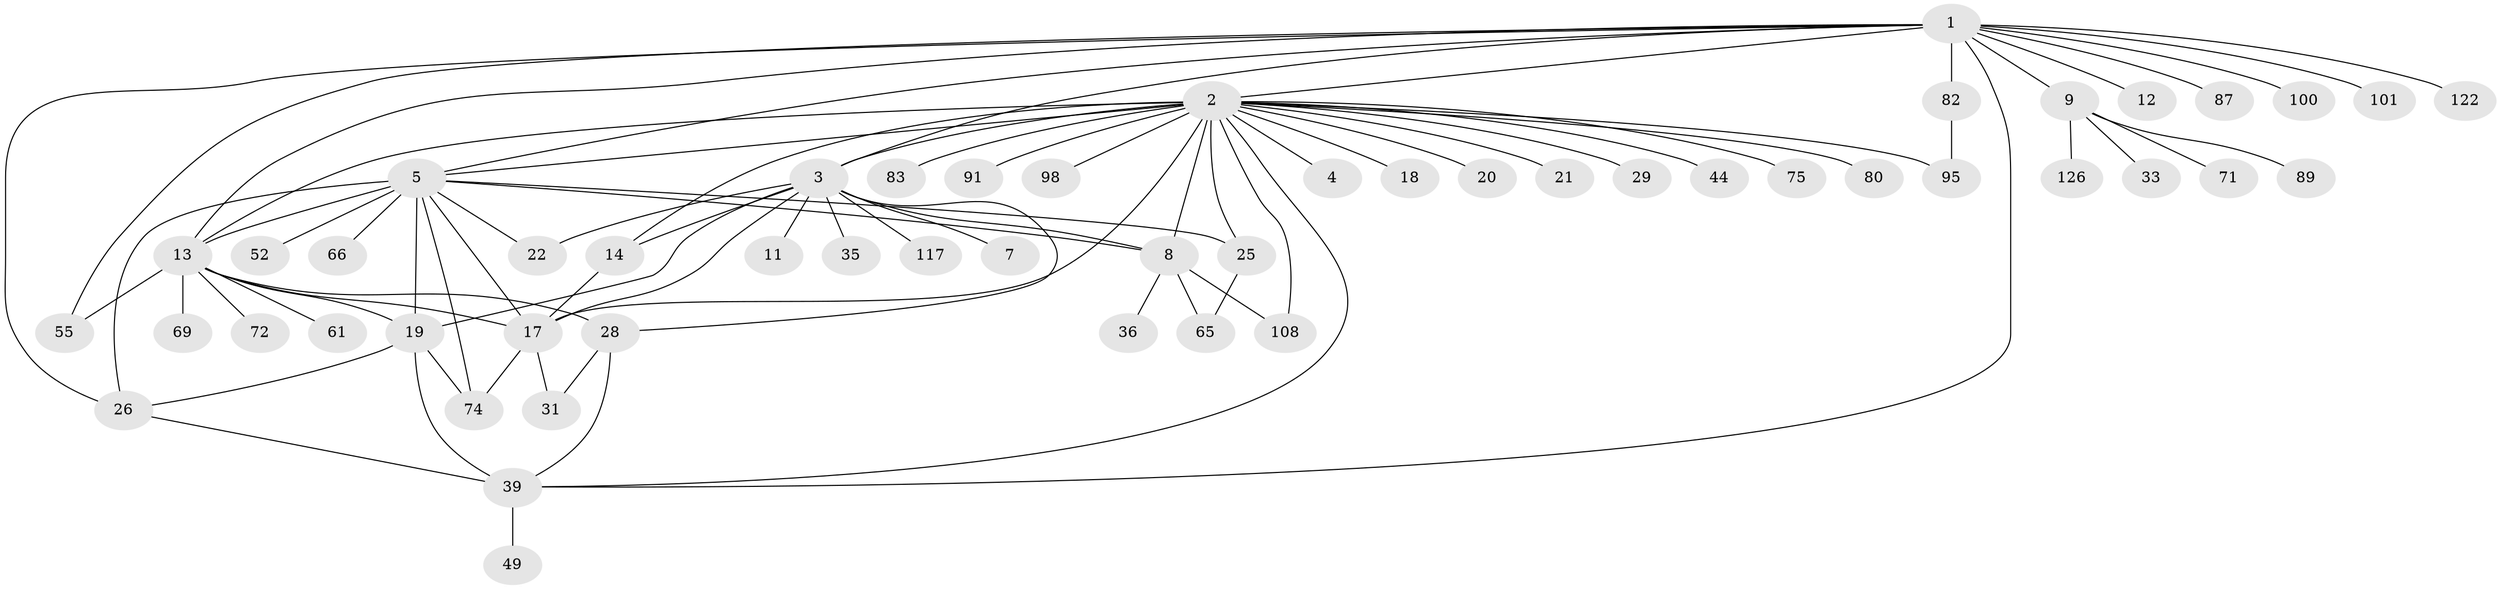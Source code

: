 // original degree distribution, {15: 0.014925373134328358, 21: 0.007462686567164179, 14: 0.007462686567164179, 2: 0.26865671641791045, 6: 0.029850746268656716, 5: 0.04477611940298507, 1: 0.47761194029850745, 10: 0.007462686567164179, 4: 0.029850746268656716, 7: 0.029850746268656716, 3: 0.07462686567164178, 11: 0.007462686567164179}
// Generated by graph-tools (version 1.1) at 2025/18/03/04/25 18:18:20]
// undirected, 53 vertices, 81 edges
graph export_dot {
graph [start="1"]
  node [color=gray90,style=filled];
  1;
  2 [super="+79+15+32+53+10+58+6"];
  3;
  4 [super="+38"];
  5 [super="+67+120+107+96+34"];
  7 [super="+119"];
  8;
  9;
  11;
  12;
  13 [super="+81+16+127+27+24+46"];
  14 [super="+64"];
  17 [super="+23+124"];
  18;
  19 [super="+63+99+109+116"];
  20 [super="+42"];
  21;
  22;
  25;
  26 [super="+76+41+51+105+128+57"];
  28;
  29;
  31 [super="+37+104"];
  33 [super="+123"];
  35;
  36 [super="+54"];
  39 [super="+40+48+114+59"];
  44;
  49;
  52;
  55;
  61;
  65;
  66;
  69;
  71 [super="+77"];
  72;
  74 [super="+93"];
  75;
  80;
  82;
  83;
  87;
  89;
  91 [super="+112"];
  95 [super="+102"];
  98;
  100;
  101;
  108;
  117;
  122;
  126;
  1 -- 2;
  1 -- 3;
  1 -- 5;
  1 -- 9;
  1 -- 12;
  1 -- 13 [weight=2];
  1 -- 39;
  1 -- 55;
  1 -- 82;
  1 -- 87;
  1 -- 100;
  1 -- 101;
  1 -- 122;
  1 -- 26;
  2 -- 3 [weight=2];
  2 -- 4 [weight=2];
  2 -- 5 [weight=2];
  2 -- 17;
  2 -- 20;
  2 -- 21;
  2 -- 29;
  2 -- 39;
  2 -- 44;
  2 -- 75;
  2 -- 80;
  2 -- 91;
  2 -- 25;
  2 -- 98;
  2 -- 108;
  2 -- 14;
  2 -- 18;
  2 -- 83;
  2 -- 95;
  2 -- 13 [weight=2];
  2 -- 8;
  3 -- 7;
  3 -- 8;
  3 -- 11;
  3 -- 22;
  3 -- 28;
  3 -- 35;
  3 -- 117;
  3 -- 17;
  3 -- 14;
  3 -- 19 [weight=2];
  5 -- 8;
  5 -- 22;
  5 -- 25;
  5 -- 26 [weight=3];
  5 -- 52;
  5 -- 74;
  5 -- 17;
  5 -- 13 [weight=2];
  5 -- 66;
  5 -- 19;
  8 -- 36;
  8 -- 65;
  8 -- 108;
  9 -- 33;
  9 -- 71;
  9 -- 89;
  9 -- 126;
  13 -- 19 [weight=3];
  13 -- 61;
  13 -- 69;
  13 -- 55;
  13 -- 72;
  13 -- 17;
  13 -- 28;
  14 -- 17;
  17 -- 74;
  17 -- 31;
  19 -- 74;
  19 -- 39;
  19 -- 26;
  25 -- 65;
  26 -- 39 [weight=2];
  28 -- 31;
  28 -- 39;
  39 -- 49;
  82 -- 95;
}
